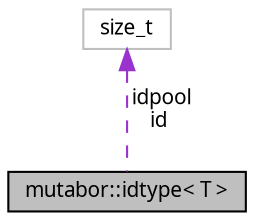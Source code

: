 digraph "mutabor::idtype&lt; T &gt;"
{
  edge [fontname="Sans",fontsize="10",labelfontname="Sans",labelfontsize="10"];
  node [fontname="Sans",fontsize="10",shape=record];
  Node1 [label="mutabor::idtype\< T \>",height=0.2,width=0.4,color="black", fillcolor="grey75", style="filled", fontcolor="black"];
  Node2 -> Node1 [dir="back",color="darkorchid3",fontsize="10",style="dashed",label=" idpool\nid" ,fontname="Sans"];
  Node2 [label="size_t",height=0.2,width=0.4,color="grey75", fillcolor="white", style="filled"];
}
